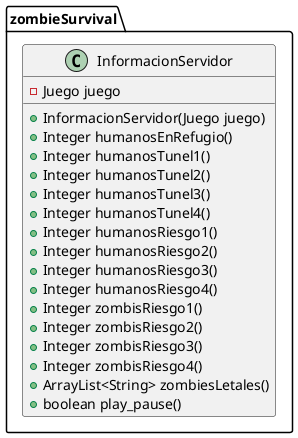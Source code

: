 @startuml

package zombieSurvival {
    class InformacionServidor{
            - Juego juego

            + InformacionServidor(Juego juego)
            + Integer humanosEnRefugio()
            + Integer humanosTunel1()
            + Integer humanosTunel2()
            + Integer humanosTunel3()
            + Integer humanosTunel4()
            + Integer humanosRiesgo1()
            + Integer humanosRiesgo2()
            + Integer humanosRiesgo3()
            + Integer humanosRiesgo4()
            + Integer zombisRiesgo1()
            + Integer zombisRiesgo2()
            + Integer zombisRiesgo3()
            + Integer zombisRiesgo4()
            + ArrayList<String> zombiesLetales()
            + boolean play_pause()
        }
}

@enduml